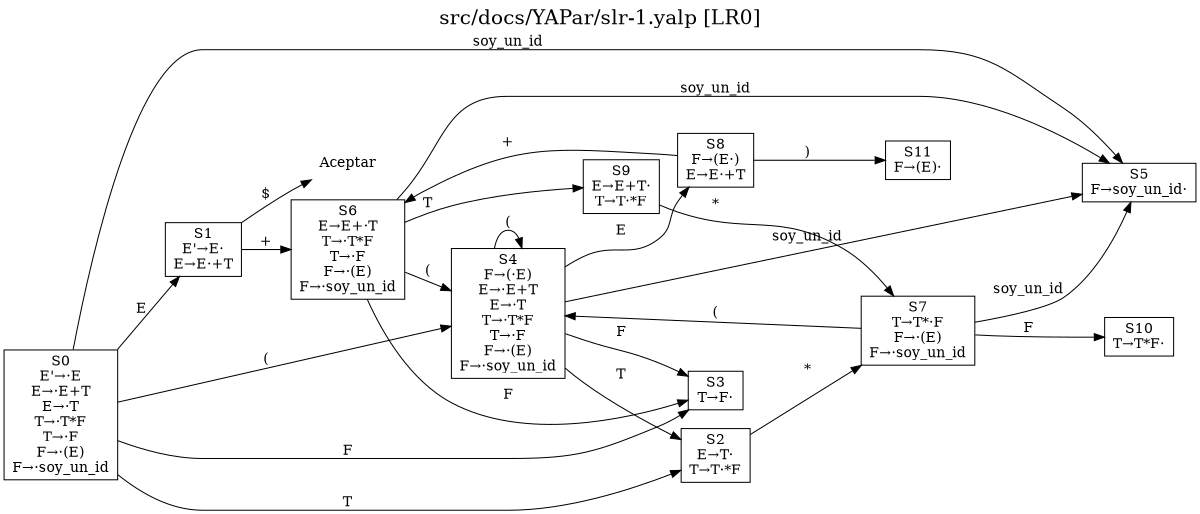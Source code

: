 digraph "AUTOMATA LR0" {
	label = "src/docs/YAPar/slr-1.yalp [LR0]"
	labelloc  =  t
	fontsize  = 20
	rankdir=LR size="8,5"
	SA [label="Aceptar", shape="none"]
	S0 [label="S0\nE'→·E\nE→·E+T\nE→·T\nT→·T*F\nT→·F\nF→·(E)\nF→·soy_un_id\n", shape="box"];
	S1 [label="S1\nE'→E·\nE→E·+T\n", shape="box"];
	S2 [label="S2\nE→T·\nT→T·*F\n", shape="box"];
	S3 [label="S3\nT→F·\n", shape="box"];
	S4 [label="S4\nF→(·E)\nE→·E+T\nE→·T\nT→·T*F\nT→·F\nF→·(E)\nF→·soy_un_id\n", shape="box"];
	S5 [label="S5\nF→soy_un_id·\n", shape="box"];
	S6 [label="S6\nE→E+·T\nT→·T*F\nT→·F\nF→·(E)\nF→·soy_un_id\n", shape="box"];
	S7 [label="S7\nT→T*·F\nF→·(E)\nF→·soy_un_id\n", shape="box"];
	S8 [label="S8\nF→(E·)\nE→E·+T\n", shape="box"];
	S9 [label="S9\nE→E+T·\nT→T·*F\n", shape="box"];
	S10 [label="S10\nT→T*F·\n", shape="box"];
	S11 [label="S11\nF→(E)·\n", shape="box"];
	S0 -> S1[label="E"]
	S0 -> S2[label="T"]
	S0 -> S3[label="F"]
	S0 -> S4[label="("]
	S0 -> S5[label="soy_un_id"]
	S1 -> S6[label="+"]
	S2 -> S7[label="*"]
	S4 -> S8[label="E"]
	S4 -> S2[label="T"]
	S4 -> S3[label="F"]
	S4 -> S4[label="("]
	S4 -> S5[label="soy_un_id"]
	S6 -> S9[label="T"]
	S6 -> S3[label="F"]
	S6 -> S4[label="("]
	S6 -> S5[label="soy_un_id"]
	S7 -> S10[label="F"]
	S7 -> S4[label="("]
	S7 -> S5[label="soy_un_id"]
	S8 -> S6[label="+"]
	S8 -> S11[label=")"]
	S9 -> S7[label="*"]
	S1 -> SA[label="$"]
}